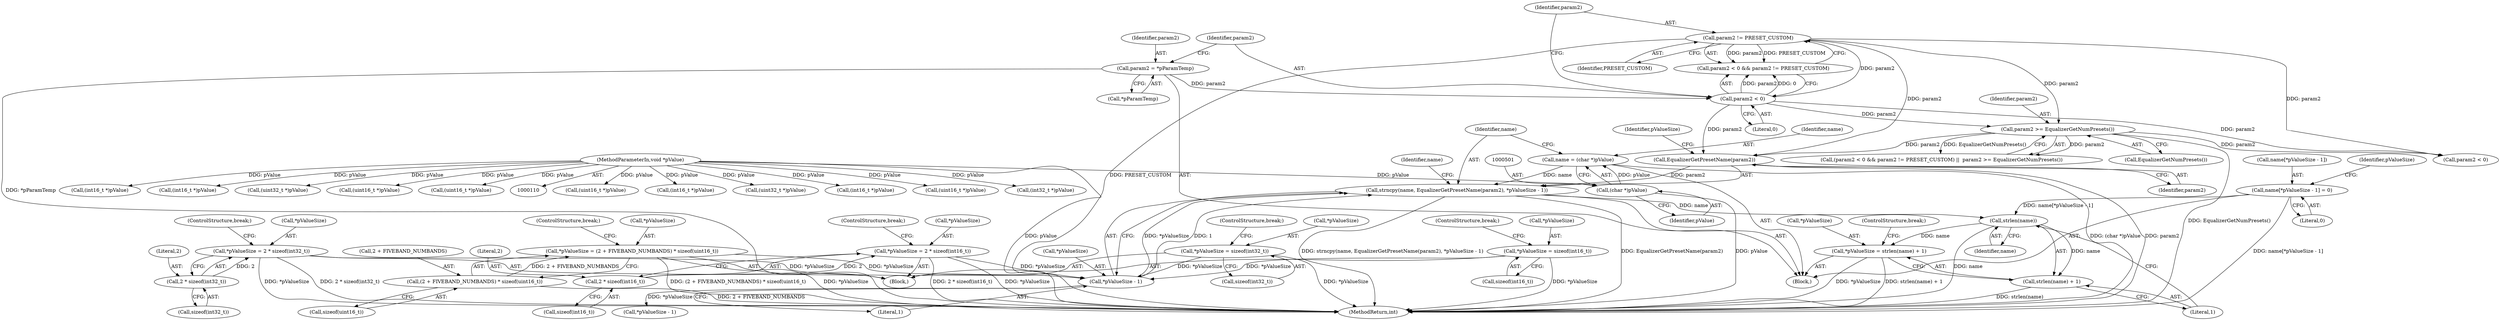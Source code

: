 digraph "0_Android_321ea5257e37c8edb26e66fe4ee78cca4cd915fe@API" {
"1000523" [label="(Call,strlen(name))"];
"1000511" [label="(Call,name[*pValueSize - 1] = 0)"];
"1000503" [label="(Call,strncpy(name, EqualizerGetPresetName(param2), *pValueSize - 1))"];
"1000498" [label="(Call,name = (char *)pValue)"];
"1000500" [label="(Call,(char *)pValue)"];
"1000114" [label="(MethodParameterIn,void *pValue)"];
"1000505" [label="(Call,EqualizerGetPresetName(param2))"];
"1000475" [label="(Call,param2 != PRESET_CUSTOM)"];
"1000472" [label="(Call,param2 < 0)"];
"1000465" [label="(Call,param2 = *pParamTemp)"];
"1000478" [label="(Call,param2 >= EqualizerGetNumPresets())"];
"1000507" [label="(Call,*pValueSize - 1)"];
"1000258" [label="(Call,*pValueSize = (2 + FIVEBAND_NUMBANDS) * sizeof(uint16_t))"];
"1000261" [label="(Call,(2 + FIVEBAND_NUMBANDS) * sizeof(uint16_t))"];
"1000208" [label="(Call,*pValueSize = 2 * sizeof(int32_t))"];
"1000211" [label="(Call,2 * sizeof(int32_t))"];
"1000183" [label="(Call,*pValueSize = 2 * sizeof(int16_t))"];
"1000186" [label="(Call,2 * sizeof(int16_t))"];
"1000231" [label="(Call,*pValueSize = sizeof(int32_t))"];
"1000160" [label="(Call,*pValueSize = sizeof(int16_t))"];
"1000519" [label="(Call,*pValueSize = strlen(name) + 1)"];
"1000522" [label="(Call,strlen(name) + 1)"];
"1000509" [label="(Identifier,pValueSize)"];
"1000487" [label="(Call,param2 < 0)"];
"1000480" [label="(Call,EqualizerGetNumPresets())"];
"1000472" [label="(Call,param2 < 0)"];
"1000523" [label="(Call,strlen(name))"];
"1000467" [label="(Call,*pParamTemp)"];
"1000161" [label="(Call,*pValueSize)"];
"1000522" [label="(Call,strlen(name) + 1)"];
"1000261" [label="(Call,(2 + FIVEBAND_NUMBANDS) * sizeof(uint16_t))"];
"1000259" [label="(Call,*pValueSize)"];
"1000209" [label="(Call,*pValueSize)"];
"1000499" [label="(Identifier,name)"];
"1000258" [label="(Call,*pValueSize = (2 + FIVEBAND_NUMBANDS) * sizeof(uint16_t))"];
"1000231" [label="(Call,*pValueSize = sizeof(int32_t))"];
"1000434" [label="(Call,(uint16_t *)pValue)"];
"1000234" [label="(Call,sizeof(int32_t))"];
"1000471" [label="(Call,param2 < 0 && param2 != PRESET_CUSTOM)"];
"1000507" [label="(Call,*pValueSize - 1)"];
"1000512" [label="(Call,name[*pValueSize - 1])"];
"1000213" [label="(Call,sizeof(int32_t))"];
"1000186" [label="(Call,2 * sizeof(int16_t))"];
"1000337" [label="(Call,(int16_t *)pValue)"];
"1000422" [label="(Call,(uint32_t *)pValue)"];
"1000211" [label="(Call,2 * sizeof(int32_t))"];
"1000532" [label="(Call,(int16_t *)pValue)"];
"1000500" [label="(Call,(char *)pValue)"];
"1000188" [label="(Call,sizeof(int16_t))"];
"1000466" [label="(Identifier,param2)"];
"1000520" [label="(Call,*pValueSize)"];
"1000505" [label="(Call,EqualizerGetPresetName(param2))"];
"1000281" [label="(Call,(uint16_t *)pValue)"];
"1000165" [label="(ControlStructure,break;)"];
"1000498" [label="(Call,name = (char *)pValue)"];
"1000232" [label="(Call,*pValueSize)"];
"1000470" [label="(Call,(param2 < 0 && param2 != PRESET_CUSTOM) ||  param2 >= EqualizerGetNumPresets())"];
"1000506" [label="(Identifier,param2)"];
"1000521" [label="(Identifier,pValueSize)"];
"1000378" [label="(Call,(int32_t *)pValue)"];
"1000465" [label="(Call,param2 = *pParamTemp)"];
"1000267" [label="(ControlStructure,break;)"];
"1000291" [label="(Call,(int16_t *)pValue)"];
"1000477" [label="(Identifier,PRESET_CUSTOM)"];
"1000183" [label="(Call,*pValueSize = 2 * sizeof(int16_t))"];
"1000475" [label="(Call,param2 != PRESET_CUSTOM)"];
"1000212" [label="(Literal,2)"];
"1000184" [label="(Call,*pValueSize)"];
"1000299" [label="(Call,(int16_t *)pValue)"];
"1000525" [label="(Literal,1)"];
"1000513" [label="(Identifier,name)"];
"1000479" [label="(Identifier,param2)"];
"1000519" [label="(Call,*pValueSize = strlen(name) + 1)"];
"1000418" [label="(Call,(uint32_t *)pValue)"];
"1000457" [label="(Call,(uint16_t *)pValue)"];
"1000236" [label="(ControlStructure,break;)"];
"1000446" [label="(Call,(uint16_t *)pValue)"];
"1000140" [label="(Block,)"];
"1000510" [label="(Literal,1)"];
"1000503" [label="(Call,strncpy(name, EqualizerGetPresetName(param2), *pValueSize - 1))"];
"1000478" [label="(Call,param2 >= EqualizerGetNumPresets())"];
"1000514" [label="(Call,*pValueSize - 1)"];
"1000262" [label="(Call,2 + FIVEBAND_NUMBANDS)"];
"1000277" [label="(Block,)"];
"1000215" [label="(ControlStructure,break;)"];
"1000187" [label="(Literal,2)"];
"1000163" [label="(Call,sizeof(int16_t))"];
"1000526" [label="(ControlStructure,break;)"];
"1000114" [label="(MethodParameterIn,void *pValue)"];
"1000208" [label="(Call,*pValueSize = 2 * sizeof(int32_t))"];
"1000586" [label="(MethodReturn,int)"];
"1000508" [label="(Call,*pValueSize)"];
"1000473" [label="(Identifier,param2)"];
"1000160" [label="(Call,*pValueSize = sizeof(int16_t))"];
"1000190" [label="(ControlStructure,break;)"];
"1000502" [label="(Identifier,pValue)"];
"1000265" [label="(Call,sizeof(uint16_t))"];
"1000511" [label="(Call,name[*pValueSize - 1] = 0)"];
"1000518" [label="(Literal,0)"];
"1000524" [label="(Identifier,name)"];
"1000476" [label="(Identifier,param2)"];
"1000474" [label="(Literal,0)"];
"1000504" [label="(Identifier,name)"];
"1000523" -> "1000522"  [label="AST: "];
"1000523" -> "1000524"  [label="CFG: "];
"1000524" -> "1000523"  [label="AST: "];
"1000525" -> "1000523"  [label="CFG: "];
"1000523" -> "1000586"  [label="DDG: name"];
"1000523" -> "1000519"  [label="DDG: name"];
"1000523" -> "1000522"  [label="DDG: name"];
"1000511" -> "1000523"  [label="DDG: name[*pValueSize - 1]"];
"1000503" -> "1000523"  [label="DDG: name"];
"1000511" -> "1000277"  [label="AST: "];
"1000511" -> "1000518"  [label="CFG: "];
"1000512" -> "1000511"  [label="AST: "];
"1000518" -> "1000511"  [label="AST: "];
"1000521" -> "1000511"  [label="CFG: "];
"1000511" -> "1000586"  [label="DDG: name[*pValueSize - 1]"];
"1000503" -> "1000277"  [label="AST: "];
"1000503" -> "1000507"  [label="CFG: "];
"1000504" -> "1000503"  [label="AST: "];
"1000505" -> "1000503"  [label="AST: "];
"1000507" -> "1000503"  [label="AST: "];
"1000513" -> "1000503"  [label="CFG: "];
"1000503" -> "1000586"  [label="DDG: strncpy(name, EqualizerGetPresetName(param2), *pValueSize - 1)"];
"1000503" -> "1000586"  [label="DDG: EqualizerGetPresetName(param2)"];
"1000498" -> "1000503"  [label="DDG: name"];
"1000505" -> "1000503"  [label="DDG: param2"];
"1000507" -> "1000503"  [label="DDG: *pValueSize"];
"1000507" -> "1000503"  [label="DDG: 1"];
"1000498" -> "1000277"  [label="AST: "];
"1000498" -> "1000500"  [label="CFG: "];
"1000499" -> "1000498"  [label="AST: "];
"1000500" -> "1000498"  [label="AST: "];
"1000504" -> "1000498"  [label="CFG: "];
"1000498" -> "1000586"  [label="DDG: (char *)pValue"];
"1000500" -> "1000498"  [label="DDG: pValue"];
"1000500" -> "1000502"  [label="CFG: "];
"1000501" -> "1000500"  [label="AST: "];
"1000502" -> "1000500"  [label="AST: "];
"1000500" -> "1000586"  [label="DDG: pValue"];
"1000114" -> "1000500"  [label="DDG: pValue"];
"1000114" -> "1000110"  [label="AST: "];
"1000114" -> "1000586"  [label="DDG: pValue"];
"1000114" -> "1000281"  [label="DDG: pValue"];
"1000114" -> "1000291"  [label="DDG: pValue"];
"1000114" -> "1000299"  [label="DDG: pValue"];
"1000114" -> "1000337"  [label="DDG: pValue"];
"1000114" -> "1000378"  [label="DDG: pValue"];
"1000114" -> "1000418"  [label="DDG: pValue"];
"1000114" -> "1000422"  [label="DDG: pValue"];
"1000114" -> "1000434"  [label="DDG: pValue"];
"1000114" -> "1000446"  [label="DDG: pValue"];
"1000114" -> "1000457"  [label="DDG: pValue"];
"1000114" -> "1000532"  [label="DDG: pValue"];
"1000505" -> "1000506"  [label="CFG: "];
"1000506" -> "1000505"  [label="AST: "];
"1000509" -> "1000505"  [label="CFG: "];
"1000505" -> "1000586"  [label="DDG: param2"];
"1000475" -> "1000505"  [label="DDG: param2"];
"1000478" -> "1000505"  [label="DDG: param2"];
"1000472" -> "1000505"  [label="DDG: param2"];
"1000475" -> "1000471"  [label="AST: "];
"1000475" -> "1000477"  [label="CFG: "];
"1000476" -> "1000475"  [label="AST: "];
"1000477" -> "1000475"  [label="AST: "];
"1000471" -> "1000475"  [label="CFG: "];
"1000475" -> "1000586"  [label="DDG: PRESET_CUSTOM"];
"1000475" -> "1000471"  [label="DDG: param2"];
"1000475" -> "1000471"  [label="DDG: PRESET_CUSTOM"];
"1000472" -> "1000475"  [label="DDG: param2"];
"1000475" -> "1000478"  [label="DDG: param2"];
"1000475" -> "1000487"  [label="DDG: param2"];
"1000472" -> "1000471"  [label="AST: "];
"1000472" -> "1000474"  [label="CFG: "];
"1000473" -> "1000472"  [label="AST: "];
"1000474" -> "1000472"  [label="AST: "];
"1000476" -> "1000472"  [label="CFG: "];
"1000471" -> "1000472"  [label="CFG: "];
"1000472" -> "1000471"  [label="DDG: param2"];
"1000472" -> "1000471"  [label="DDG: 0"];
"1000465" -> "1000472"  [label="DDG: param2"];
"1000472" -> "1000478"  [label="DDG: param2"];
"1000472" -> "1000487"  [label="DDG: param2"];
"1000465" -> "1000277"  [label="AST: "];
"1000465" -> "1000467"  [label="CFG: "];
"1000466" -> "1000465"  [label="AST: "];
"1000467" -> "1000465"  [label="AST: "];
"1000473" -> "1000465"  [label="CFG: "];
"1000465" -> "1000586"  [label="DDG: *pParamTemp"];
"1000478" -> "1000470"  [label="AST: "];
"1000478" -> "1000480"  [label="CFG: "];
"1000479" -> "1000478"  [label="AST: "];
"1000480" -> "1000478"  [label="AST: "];
"1000470" -> "1000478"  [label="CFG: "];
"1000478" -> "1000586"  [label="DDG: EqualizerGetNumPresets()"];
"1000478" -> "1000470"  [label="DDG: param2"];
"1000478" -> "1000470"  [label="DDG: EqualizerGetNumPresets()"];
"1000478" -> "1000487"  [label="DDG: param2"];
"1000507" -> "1000510"  [label="CFG: "];
"1000508" -> "1000507"  [label="AST: "];
"1000510" -> "1000507"  [label="AST: "];
"1000258" -> "1000507"  [label="DDG: *pValueSize"];
"1000208" -> "1000507"  [label="DDG: *pValueSize"];
"1000183" -> "1000507"  [label="DDG: *pValueSize"];
"1000231" -> "1000507"  [label="DDG: *pValueSize"];
"1000160" -> "1000507"  [label="DDG: *pValueSize"];
"1000507" -> "1000514"  [label="DDG: *pValueSize"];
"1000258" -> "1000140"  [label="AST: "];
"1000258" -> "1000261"  [label="CFG: "];
"1000259" -> "1000258"  [label="AST: "];
"1000261" -> "1000258"  [label="AST: "];
"1000267" -> "1000258"  [label="CFG: "];
"1000258" -> "1000586"  [label="DDG: *pValueSize"];
"1000258" -> "1000586"  [label="DDG: (2 + FIVEBAND_NUMBANDS) * sizeof(uint16_t)"];
"1000261" -> "1000258"  [label="DDG: 2 + FIVEBAND_NUMBANDS"];
"1000261" -> "1000265"  [label="CFG: "];
"1000262" -> "1000261"  [label="AST: "];
"1000265" -> "1000261"  [label="AST: "];
"1000261" -> "1000586"  [label="DDG: 2 + FIVEBAND_NUMBANDS"];
"1000208" -> "1000140"  [label="AST: "];
"1000208" -> "1000211"  [label="CFG: "];
"1000209" -> "1000208"  [label="AST: "];
"1000211" -> "1000208"  [label="AST: "];
"1000215" -> "1000208"  [label="CFG: "];
"1000208" -> "1000586"  [label="DDG: *pValueSize"];
"1000208" -> "1000586"  [label="DDG: 2 * sizeof(int32_t)"];
"1000211" -> "1000208"  [label="DDG: 2"];
"1000211" -> "1000213"  [label="CFG: "];
"1000212" -> "1000211"  [label="AST: "];
"1000213" -> "1000211"  [label="AST: "];
"1000183" -> "1000140"  [label="AST: "];
"1000183" -> "1000186"  [label="CFG: "];
"1000184" -> "1000183"  [label="AST: "];
"1000186" -> "1000183"  [label="AST: "];
"1000190" -> "1000183"  [label="CFG: "];
"1000183" -> "1000586"  [label="DDG: 2 * sizeof(int16_t)"];
"1000183" -> "1000586"  [label="DDG: *pValueSize"];
"1000186" -> "1000183"  [label="DDG: 2"];
"1000186" -> "1000188"  [label="CFG: "];
"1000187" -> "1000186"  [label="AST: "];
"1000188" -> "1000186"  [label="AST: "];
"1000231" -> "1000140"  [label="AST: "];
"1000231" -> "1000234"  [label="CFG: "];
"1000232" -> "1000231"  [label="AST: "];
"1000234" -> "1000231"  [label="AST: "];
"1000236" -> "1000231"  [label="CFG: "];
"1000231" -> "1000586"  [label="DDG: *pValueSize"];
"1000160" -> "1000140"  [label="AST: "];
"1000160" -> "1000163"  [label="CFG: "];
"1000161" -> "1000160"  [label="AST: "];
"1000163" -> "1000160"  [label="AST: "];
"1000165" -> "1000160"  [label="CFG: "];
"1000160" -> "1000586"  [label="DDG: *pValueSize"];
"1000519" -> "1000277"  [label="AST: "];
"1000519" -> "1000522"  [label="CFG: "];
"1000520" -> "1000519"  [label="AST: "];
"1000522" -> "1000519"  [label="AST: "];
"1000526" -> "1000519"  [label="CFG: "];
"1000519" -> "1000586"  [label="DDG: *pValueSize"];
"1000519" -> "1000586"  [label="DDG: strlen(name) + 1"];
"1000522" -> "1000525"  [label="CFG: "];
"1000525" -> "1000522"  [label="AST: "];
"1000522" -> "1000586"  [label="DDG: strlen(name)"];
}
